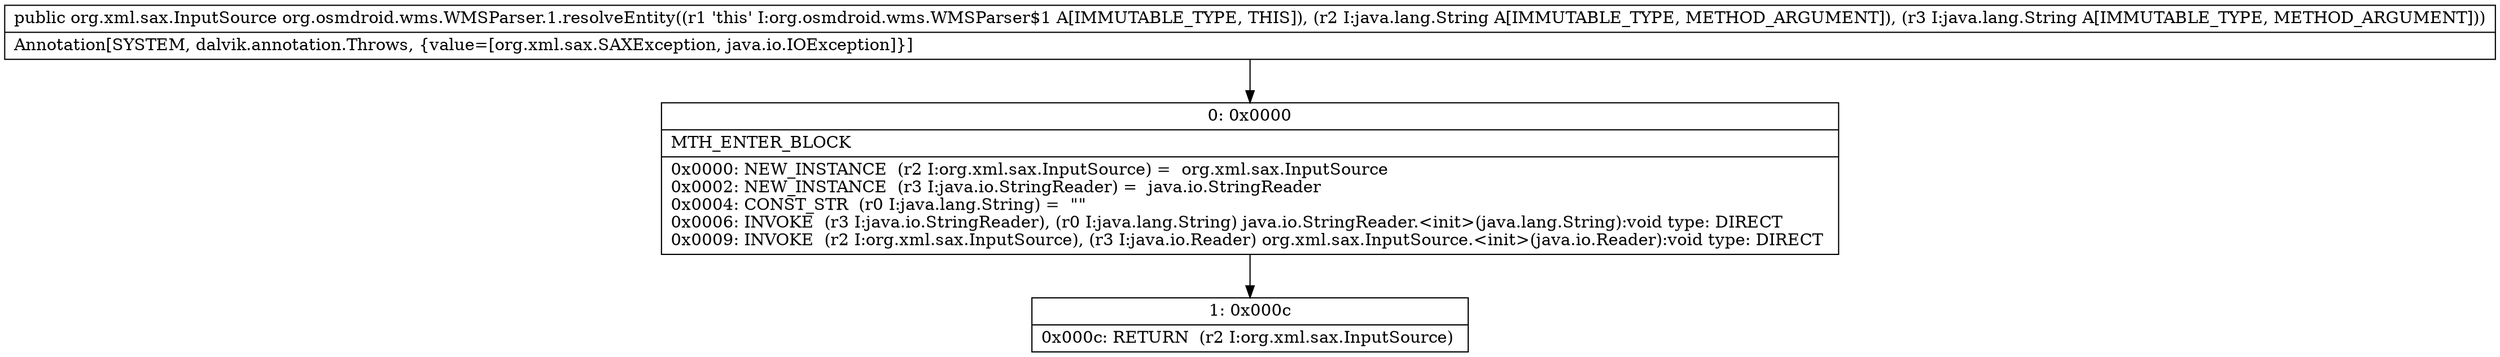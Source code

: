 digraph "CFG fororg.osmdroid.wms.WMSParser.1.resolveEntity(Ljava\/lang\/String;Ljava\/lang\/String;)Lorg\/xml\/sax\/InputSource;" {
Node_0 [shape=record,label="{0\:\ 0x0000|MTH_ENTER_BLOCK\l|0x0000: NEW_INSTANCE  (r2 I:org.xml.sax.InputSource) =  org.xml.sax.InputSource \l0x0002: NEW_INSTANCE  (r3 I:java.io.StringReader) =  java.io.StringReader \l0x0004: CONST_STR  (r0 I:java.lang.String) =  \"\" \l0x0006: INVOKE  (r3 I:java.io.StringReader), (r0 I:java.lang.String) java.io.StringReader.\<init\>(java.lang.String):void type: DIRECT \l0x0009: INVOKE  (r2 I:org.xml.sax.InputSource), (r3 I:java.io.Reader) org.xml.sax.InputSource.\<init\>(java.io.Reader):void type: DIRECT \l}"];
Node_1 [shape=record,label="{1\:\ 0x000c|0x000c: RETURN  (r2 I:org.xml.sax.InputSource) \l}"];
MethodNode[shape=record,label="{public org.xml.sax.InputSource org.osmdroid.wms.WMSParser.1.resolveEntity((r1 'this' I:org.osmdroid.wms.WMSParser$1 A[IMMUTABLE_TYPE, THIS]), (r2 I:java.lang.String A[IMMUTABLE_TYPE, METHOD_ARGUMENT]), (r3 I:java.lang.String A[IMMUTABLE_TYPE, METHOD_ARGUMENT]))  | Annotation[SYSTEM, dalvik.annotation.Throws, \{value=[org.xml.sax.SAXException, java.io.IOException]\}]\l}"];
MethodNode -> Node_0;
Node_0 -> Node_1;
}

